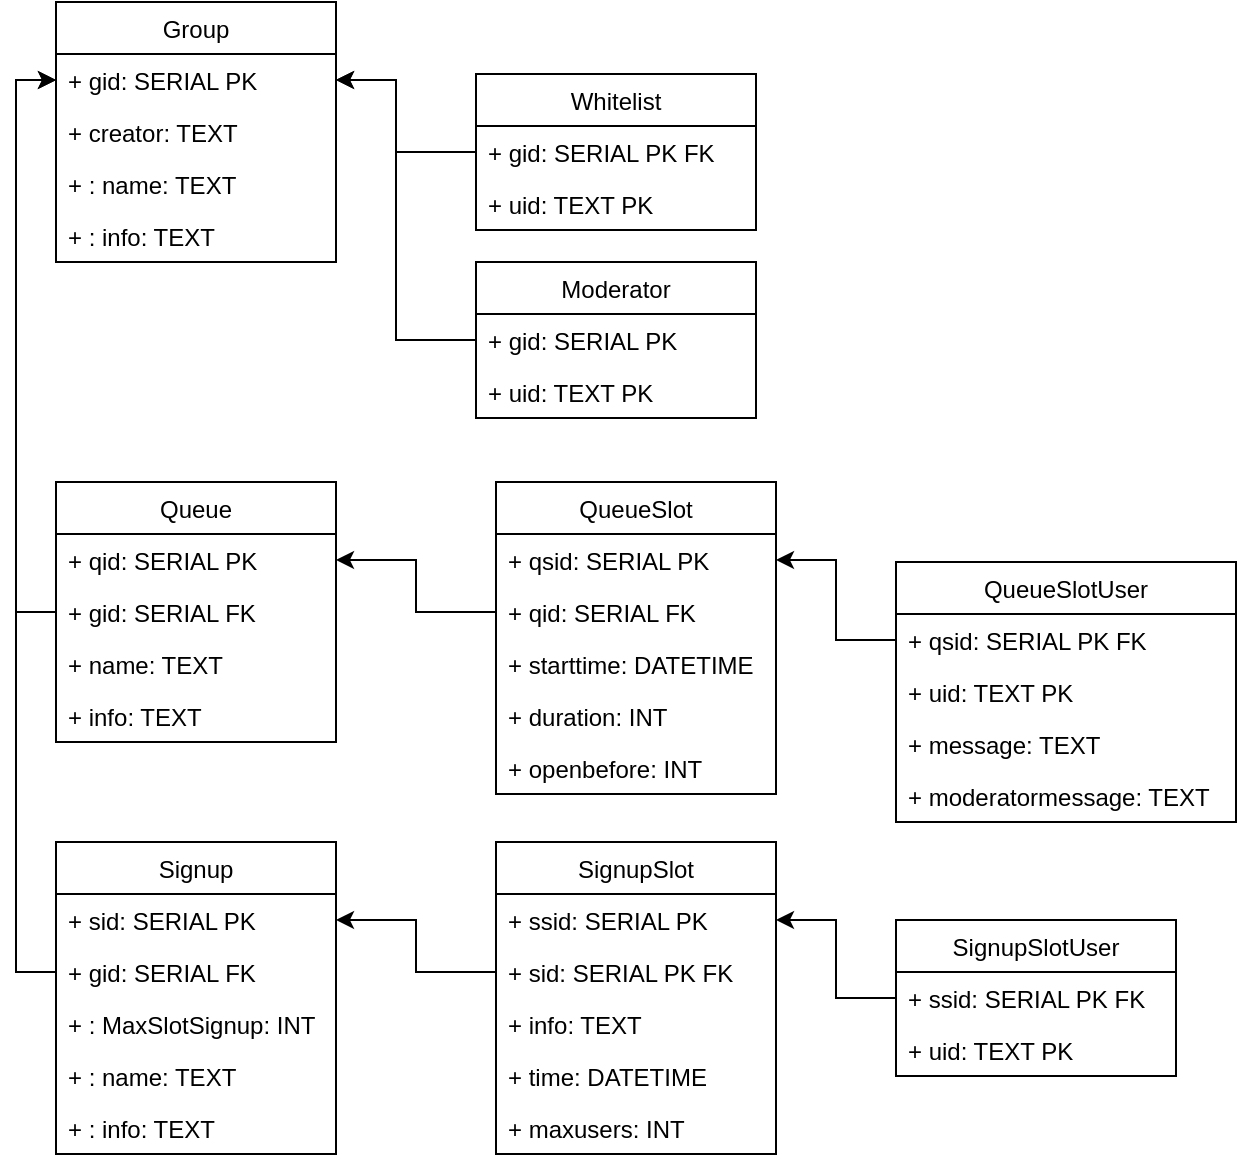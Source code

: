 <mxfile version="13.10.0"><diagram id="rJSE0SQ_Jdd7Mxg3wCoJ" name="Page-1"><mxGraphModel dx="1662" dy="813" grid="1" gridSize="10" guides="1" tooltips="1" connect="1" arrows="1" fold="1" page="1" pageScale="1" pageWidth="850" pageHeight="1100" math="0" shadow="0"><root><mxCell id="0"/><mxCell id="1" parent="0"/><mxCell id="0Ol0z-Fdgmf771WEPEDq-5" value="Moderator" style="swimlane;fontStyle=0;childLayout=stackLayout;horizontal=1;startSize=26;fillColor=none;horizontalStack=0;resizeParent=1;resizeParentMax=0;resizeLast=0;collapsible=1;marginBottom=0;" vertex="1" parent="1"><mxGeometry x="310" y="170" width="140" height="78" as="geometry"/></mxCell><mxCell id="0Ol0z-Fdgmf771WEPEDq-6" value="+ gid: SERIAL PK" style="text;strokeColor=none;fillColor=none;align=left;verticalAlign=top;spacingLeft=4;spacingRight=4;overflow=hidden;rotatable=0;points=[[0,0.5],[1,0.5]];portConstraint=eastwest;" vertex="1" parent="0Ol0z-Fdgmf771WEPEDq-5"><mxGeometry y="26" width="140" height="26" as="geometry"/></mxCell><mxCell id="0Ol0z-Fdgmf771WEPEDq-7" value="+ uid: TEXT PK" style="text;strokeColor=none;fillColor=none;align=left;verticalAlign=top;spacingLeft=4;spacingRight=4;overflow=hidden;rotatable=0;points=[[0,0.5],[1,0.5]];portConstraint=eastwest;" vertex="1" parent="0Ol0z-Fdgmf771WEPEDq-5"><mxGeometry y="52" width="140" height="26" as="geometry"/></mxCell><mxCell id="0Ol0z-Fdgmf771WEPEDq-10" value="SignupSlotUser" style="swimlane;fontStyle=0;childLayout=stackLayout;horizontal=1;startSize=26;fillColor=none;horizontalStack=0;resizeParent=1;resizeParentMax=0;resizeLast=0;collapsible=1;marginBottom=0;" vertex="1" parent="1"><mxGeometry x="520" y="499" width="140" height="78" as="geometry"/></mxCell><mxCell id="0Ol0z-Fdgmf771WEPEDq-11" value="+ ssid: SERIAL PK FK" style="text;strokeColor=none;fillColor=none;align=left;verticalAlign=top;spacingLeft=4;spacingRight=4;overflow=hidden;rotatable=0;points=[[0,0.5],[1,0.5]];portConstraint=eastwest;" vertex="1" parent="0Ol0z-Fdgmf771WEPEDq-10"><mxGeometry y="26" width="140" height="26" as="geometry"/></mxCell><mxCell id="0Ol0z-Fdgmf771WEPEDq-12" value="+ uid: TEXT PK" style="text;strokeColor=none;fillColor=none;align=left;verticalAlign=top;spacingLeft=4;spacingRight=4;overflow=hidden;rotatable=0;points=[[0,0.5],[1,0.5]];portConstraint=eastwest;" vertex="1" parent="0Ol0z-Fdgmf771WEPEDq-10"><mxGeometry y="52" width="140" height="26" as="geometry"/></mxCell><mxCell id="0Ol0z-Fdgmf771WEPEDq-16" value="Whitelist" style="swimlane;fontStyle=0;childLayout=stackLayout;horizontal=1;startSize=26;fillColor=none;horizontalStack=0;resizeParent=1;resizeParentMax=0;resizeLast=0;collapsible=1;marginBottom=0;" vertex="1" parent="1"><mxGeometry x="310" y="76" width="140" height="78" as="geometry"/></mxCell><mxCell id="0Ol0z-Fdgmf771WEPEDq-17" value="+ gid: SERIAL PK FK" style="text;strokeColor=none;fillColor=none;align=left;verticalAlign=top;spacingLeft=4;spacingRight=4;overflow=hidden;rotatable=0;points=[[0,0.5],[1,0.5]];portConstraint=eastwest;" vertex="1" parent="0Ol0z-Fdgmf771WEPEDq-16"><mxGeometry y="26" width="140" height="26" as="geometry"/></mxCell><mxCell id="0Ol0z-Fdgmf771WEPEDq-18" value="+ uid: TEXT PK" style="text;strokeColor=none;fillColor=none;align=left;verticalAlign=top;spacingLeft=4;spacingRight=4;overflow=hidden;rotatable=0;points=[[0,0.5],[1,0.5]];portConstraint=eastwest;" vertex="1" parent="0Ol0z-Fdgmf771WEPEDq-16"><mxGeometry y="52" width="140" height="26" as="geometry"/></mxCell><mxCell id="0Ol0z-Fdgmf771WEPEDq-27" value="Group" style="swimlane;fontStyle=0;childLayout=stackLayout;horizontal=1;startSize=26;fillColor=none;horizontalStack=0;resizeParent=1;resizeParentMax=0;resizeLast=0;collapsible=1;marginBottom=0;" vertex="1" parent="1"><mxGeometry x="100" y="40" width="140" height="130" as="geometry"/></mxCell><mxCell id="0Ol0z-Fdgmf771WEPEDq-28" value="+ gid: SERIAL PK" style="text;strokeColor=none;fillColor=none;align=left;verticalAlign=top;spacingLeft=4;spacingRight=4;overflow=hidden;rotatable=0;points=[[0,0.5],[1,0.5]];portConstraint=eastwest;" vertex="1" parent="0Ol0z-Fdgmf771WEPEDq-27"><mxGeometry y="26" width="140" height="26" as="geometry"/></mxCell><mxCell id="0Ol0z-Fdgmf771WEPEDq-29" value="+ creator: TEXT" style="text;strokeColor=none;fillColor=none;align=left;verticalAlign=top;spacingLeft=4;spacingRight=4;overflow=hidden;rotatable=0;points=[[0,0.5],[1,0.5]];portConstraint=eastwest;" vertex="1" parent="0Ol0z-Fdgmf771WEPEDq-27"><mxGeometry y="52" width="140" height="26" as="geometry"/></mxCell><mxCell id="0Ol0z-Fdgmf771WEPEDq-30" value="+ : name: TEXT&#xA;" style="text;strokeColor=none;fillColor=none;align=left;verticalAlign=top;spacingLeft=4;spacingRight=4;overflow=hidden;rotatable=0;points=[[0,0.5],[1,0.5]];portConstraint=eastwest;" vertex="1" parent="0Ol0z-Fdgmf771WEPEDq-27"><mxGeometry y="78" width="140" height="26" as="geometry"/></mxCell><mxCell id="0Ol0z-Fdgmf771WEPEDq-31" value="+ : info: TEXT&#xA;&#xA;&#xA;" style="text;strokeColor=none;fillColor=none;align=left;verticalAlign=top;spacingLeft=4;spacingRight=4;overflow=hidden;rotatable=0;points=[[0,0.5],[1,0.5]];portConstraint=eastwest;" vertex="1" parent="0Ol0z-Fdgmf771WEPEDq-27"><mxGeometry y="104" width="140" height="26" as="geometry"/></mxCell><mxCell id="0Ol0z-Fdgmf771WEPEDq-32" value="Signup" style="swimlane;fontStyle=0;childLayout=stackLayout;horizontal=1;startSize=26;fillColor=none;horizontalStack=0;resizeParent=1;resizeParentMax=0;resizeLast=0;collapsible=1;marginBottom=0;" vertex="1" parent="1"><mxGeometry x="100" y="460" width="140" height="156" as="geometry"/></mxCell><mxCell id="0Ol0z-Fdgmf771WEPEDq-33" value="+ sid: SERIAL PK" style="text;strokeColor=none;fillColor=none;align=left;verticalAlign=top;spacingLeft=4;spacingRight=4;overflow=hidden;rotatable=0;points=[[0,0.5],[1,0.5]];portConstraint=eastwest;" vertex="1" parent="0Ol0z-Fdgmf771WEPEDq-32"><mxGeometry y="26" width="140" height="26" as="geometry"/></mxCell><mxCell id="0Ol0z-Fdgmf771WEPEDq-37" value="+ gid: SERIAL FK" style="text;strokeColor=none;fillColor=none;align=left;verticalAlign=top;spacingLeft=4;spacingRight=4;overflow=hidden;rotatable=0;points=[[0,0.5],[1,0.5]];portConstraint=eastwest;" vertex="1" parent="0Ol0z-Fdgmf771WEPEDq-32"><mxGeometry y="52" width="140" height="26" as="geometry"/></mxCell><mxCell id="0Ol0z-Fdgmf771WEPEDq-46" value="+ : MaxSlotSignup: INT&#xA;" style="text;strokeColor=none;fillColor=none;align=left;verticalAlign=top;spacingLeft=4;spacingRight=4;overflow=hidden;rotatable=0;points=[[0,0.5],[1,0.5]];portConstraint=eastwest;" vertex="1" parent="0Ol0z-Fdgmf771WEPEDq-32"><mxGeometry y="78" width="140" height="26" as="geometry"/></mxCell><mxCell id="0Ol0z-Fdgmf771WEPEDq-35" value="+ : name: TEXT&#xA;" style="text;strokeColor=none;fillColor=none;align=left;verticalAlign=top;spacingLeft=4;spacingRight=4;overflow=hidden;rotatable=0;points=[[0,0.5],[1,0.5]];portConstraint=eastwest;" vertex="1" parent="0Ol0z-Fdgmf771WEPEDq-32"><mxGeometry y="104" width="140" height="26" as="geometry"/></mxCell><mxCell id="0Ol0z-Fdgmf771WEPEDq-36" value="+ : info: TEXT&#xA;&#xA;&#xA;" style="text;strokeColor=none;fillColor=none;align=left;verticalAlign=top;spacingLeft=4;spacingRight=4;overflow=hidden;rotatable=0;points=[[0,0.5],[1,0.5]];portConstraint=eastwest;" vertex="1" parent="0Ol0z-Fdgmf771WEPEDq-32"><mxGeometry y="130" width="140" height="26" as="geometry"/></mxCell><mxCell id="0Ol0z-Fdgmf771WEPEDq-38" value="SignupSlot" style="swimlane;fontStyle=0;childLayout=stackLayout;horizontal=1;startSize=26;fillColor=none;horizontalStack=0;resizeParent=1;resizeParentMax=0;resizeLast=0;collapsible=1;marginBottom=0;" vertex="1" parent="1"><mxGeometry x="320" y="460" width="140" height="156" as="geometry"/></mxCell><mxCell id="0Ol0z-Fdgmf771WEPEDq-40" value="+ ssid: SERIAL PK" style="text;strokeColor=none;fillColor=none;align=left;verticalAlign=top;spacingLeft=4;spacingRight=4;overflow=hidden;rotatable=0;points=[[0,0.5],[1,0.5]];portConstraint=eastwest;" vertex="1" parent="0Ol0z-Fdgmf771WEPEDq-38"><mxGeometry y="26" width="140" height="26" as="geometry"/></mxCell><mxCell id="0Ol0z-Fdgmf771WEPEDq-39" value="+ sid: SERIAL PK FK" style="text;strokeColor=none;fillColor=none;align=left;verticalAlign=top;spacingLeft=4;spacingRight=4;overflow=hidden;rotatable=0;points=[[0,0.5],[1,0.5]];portConstraint=eastwest;" vertex="1" parent="0Ol0z-Fdgmf771WEPEDq-38"><mxGeometry y="52" width="140" height="26" as="geometry"/></mxCell><mxCell id="0Ol0z-Fdgmf771WEPEDq-41" value="+ info: TEXT" style="text;strokeColor=none;fillColor=none;align=left;verticalAlign=top;spacingLeft=4;spacingRight=4;overflow=hidden;rotatable=0;points=[[0,0.5],[1,0.5]];portConstraint=eastwest;" vertex="1" parent="0Ol0z-Fdgmf771WEPEDq-38"><mxGeometry y="78" width="140" height="26" as="geometry"/></mxCell><mxCell id="0Ol0z-Fdgmf771WEPEDq-44" value="+ time: DATETIME" style="text;strokeColor=none;fillColor=none;align=left;verticalAlign=top;spacingLeft=4;spacingRight=4;overflow=hidden;rotatable=0;points=[[0,0.5],[1,0.5]];portConstraint=eastwest;" vertex="1" parent="0Ol0z-Fdgmf771WEPEDq-38"><mxGeometry y="104" width="140" height="26" as="geometry"/></mxCell><mxCell id="0Ol0z-Fdgmf771WEPEDq-45" value="+ maxusers: INT" style="text;strokeColor=none;fillColor=none;align=left;verticalAlign=top;spacingLeft=4;spacingRight=4;overflow=hidden;rotatable=0;points=[[0,0.5],[1,0.5]];portConstraint=eastwest;" vertex="1" parent="0Ol0z-Fdgmf771WEPEDq-38"><mxGeometry y="130" width="140" height="26" as="geometry"/></mxCell><mxCell id="0Ol0z-Fdgmf771WEPEDq-48" value="Queue" style="swimlane;fontStyle=0;childLayout=stackLayout;horizontal=1;startSize=26;fillColor=none;horizontalStack=0;resizeParent=1;resizeParentMax=0;resizeLast=0;collapsible=1;marginBottom=0;" vertex="1" parent="1"><mxGeometry x="100" y="280" width="140" height="130" as="geometry"/></mxCell><mxCell id="0Ol0z-Fdgmf771WEPEDq-49" value="+ qid: SERIAL PK" style="text;strokeColor=none;fillColor=none;align=left;verticalAlign=top;spacingLeft=4;spacingRight=4;overflow=hidden;rotatable=0;points=[[0,0.5],[1,0.5]];portConstraint=eastwest;" vertex="1" parent="0Ol0z-Fdgmf771WEPEDq-48"><mxGeometry y="26" width="140" height="26" as="geometry"/></mxCell><mxCell id="0Ol0z-Fdgmf771WEPEDq-52" value="+ gid: SERIAL FK" style="text;strokeColor=none;fillColor=none;align=left;verticalAlign=top;spacingLeft=4;spacingRight=4;overflow=hidden;rotatable=0;points=[[0,0.5],[1,0.5]];portConstraint=eastwest;" vertex="1" parent="0Ol0z-Fdgmf771WEPEDq-48"><mxGeometry y="52" width="140" height="26" as="geometry"/></mxCell><mxCell id="0Ol0z-Fdgmf771WEPEDq-50" value="+ name: TEXT" style="text;strokeColor=none;fillColor=none;align=left;verticalAlign=top;spacingLeft=4;spacingRight=4;overflow=hidden;rotatable=0;points=[[0,0.5],[1,0.5]];portConstraint=eastwest;" vertex="1" parent="0Ol0z-Fdgmf771WEPEDq-48"><mxGeometry y="78" width="140" height="26" as="geometry"/></mxCell><mxCell id="0Ol0z-Fdgmf771WEPEDq-51" value="+ info: TEXT" style="text;strokeColor=none;fillColor=none;align=left;verticalAlign=top;spacingLeft=4;spacingRight=4;overflow=hidden;rotatable=0;points=[[0,0.5],[1,0.5]];portConstraint=eastwest;" vertex="1" parent="0Ol0z-Fdgmf771WEPEDq-48"><mxGeometry y="104" width="140" height="26" as="geometry"/></mxCell><mxCell id="0Ol0z-Fdgmf771WEPEDq-57" value="QueueSlot" style="swimlane;fontStyle=0;childLayout=stackLayout;horizontal=1;startSize=26;fillColor=none;horizontalStack=0;resizeParent=1;resizeParentMax=0;resizeLast=0;collapsible=1;marginBottom=0;" vertex="1" parent="1"><mxGeometry x="320" y="280" width="140" height="156" as="geometry"/></mxCell><mxCell id="0Ol0z-Fdgmf771WEPEDq-58" value="+ qsid: SERIAL PK" style="text;strokeColor=none;fillColor=none;align=left;verticalAlign=top;spacingLeft=4;spacingRight=4;overflow=hidden;rotatable=0;points=[[0,0.5],[1,0.5]];portConstraint=eastwest;" vertex="1" parent="0Ol0z-Fdgmf771WEPEDq-57"><mxGeometry y="26" width="140" height="26" as="geometry"/></mxCell><mxCell id="0Ol0z-Fdgmf771WEPEDq-61" value="+ qid: SERIAL FK" style="text;strokeColor=none;fillColor=none;align=left;verticalAlign=top;spacingLeft=4;spacingRight=4;overflow=hidden;rotatable=0;points=[[0,0.5],[1,0.5]];portConstraint=eastwest;" vertex="1" parent="0Ol0z-Fdgmf771WEPEDq-57"><mxGeometry y="52" width="140" height="26" as="geometry"/></mxCell><mxCell id="0Ol0z-Fdgmf771WEPEDq-59" value="+ starttime: DATETIME" style="text;strokeColor=none;fillColor=none;align=left;verticalAlign=top;spacingLeft=4;spacingRight=4;overflow=hidden;rotatable=0;points=[[0,0.5],[1,0.5]];portConstraint=eastwest;" vertex="1" parent="0Ol0z-Fdgmf771WEPEDq-57"><mxGeometry y="78" width="140" height="26" as="geometry"/></mxCell><mxCell id="0Ol0z-Fdgmf771WEPEDq-60" value="+ duration: INT" style="text;strokeColor=none;fillColor=none;align=left;verticalAlign=top;spacingLeft=4;spacingRight=4;overflow=hidden;rotatable=0;points=[[0,0.5],[1,0.5]];portConstraint=eastwest;" vertex="1" parent="0Ol0z-Fdgmf771WEPEDq-57"><mxGeometry y="104" width="140" height="26" as="geometry"/></mxCell><mxCell id="0Ol0z-Fdgmf771WEPEDq-65" value="+ openbefore: INT" style="text;strokeColor=none;fillColor=none;align=left;verticalAlign=top;spacingLeft=4;spacingRight=4;overflow=hidden;rotatable=0;points=[[0,0.5],[1,0.5]];portConstraint=eastwest;" vertex="1" parent="0Ol0z-Fdgmf771WEPEDq-57"><mxGeometry y="130" width="140" height="26" as="geometry"/></mxCell><mxCell id="0Ol0z-Fdgmf771WEPEDq-66" value="QueueSlotUser" style="swimlane;fontStyle=0;childLayout=stackLayout;horizontal=1;startSize=26;fillColor=none;horizontalStack=0;resizeParent=1;resizeParentMax=0;resizeLast=0;collapsible=1;marginBottom=0;" vertex="1" parent="1"><mxGeometry x="520" y="320" width="170" height="130" as="geometry"/></mxCell><mxCell id="0Ol0z-Fdgmf771WEPEDq-67" value="+ qsid: SERIAL PK FK" style="text;strokeColor=none;fillColor=none;align=left;verticalAlign=top;spacingLeft=4;spacingRight=4;overflow=hidden;rotatable=0;points=[[0,0.5],[1,0.5]];portConstraint=eastwest;" vertex="1" parent="0Ol0z-Fdgmf771WEPEDq-66"><mxGeometry y="26" width="170" height="26" as="geometry"/></mxCell><mxCell id="0Ol0z-Fdgmf771WEPEDq-68" value="+ uid: TEXT PK" style="text;strokeColor=none;fillColor=none;align=left;verticalAlign=top;spacingLeft=4;spacingRight=4;overflow=hidden;rotatable=0;points=[[0,0.5],[1,0.5]];portConstraint=eastwest;" vertex="1" parent="0Ol0z-Fdgmf771WEPEDq-66"><mxGeometry y="52" width="170" height="26" as="geometry"/></mxCell><mxCell id="0Ol0z-Fdgmf771WEPEDq-64" value="+ message: TEXT" style="text;strokeColor=none;fillColor=none;align=left;verticalAlign=top;spacingLeft=4;spacingRight=4;overflow=hidden;rotatable=0;points=[[0,0.5],[1,0.5]];portConstraint=eastwest;" vertex="1" parent="0Ol0z-Fdgmf771WEPEDq-66"><mxGeometry y="78" width="170" height="26" as="geometry"/></mxCell><mxCell id="0Ol0z-Fdgmf771WEPEDq-70" value="+ moderatormessage: TEXT" style="text;strokeColor=none;fillColor=none;align=left;verticalAlign=top;spacingLeft=4;spacingRight=4;overflow=hidden;rotatable=0;points=[[0,0.5],[1,0.5]];portConstraint=eastwest;" vertex="1" parent="0Ol0z-Fdgmf771WEPEDq-66"><mxGeometry y="104" width="170" height="26" as="geometry"/></mxCell><mxCell id="0Ol0z-Fdgmf771WEPEDq-75" style="edgeStyle=orthogonalEdgeStyle;rounded=0;orthogonalLoop=1;jettySize=auto;html=1;exitX=0;exitY=0.5;exitDx=0;exitDy=0;entryX=1;entryY=0.5;entryDx=0;entryDy=0;" edge="1" parent="1" source="0Ol0z-Fdgmf771WEPEDq-17" target="0Ol0z-Fdgmf771WEPEDq-28"><mxGeometry relative="1" as="geometry"><Array as="points"><mxPoint x="270" y="115"/><mxPoint x="270" y="79"/></Array></mxGeometry></mxCell><mxCell id="0Ol0z-Fdgmf771WEPEDq-77" style="edgeStyle=orthogonalEdgeStyle;rounded=0;orthogonalLoop=1;jettySize=auto;html=1;entryX=1;entryY=0.5;entryDx=0;entryDy=0;" edge="1" parent="1" source="0Ol0z-Fdgmf771WEPEDq-5" target="0Ol0z-Fdgmf771WEPEDq-28"><mxGeometry relative="1" as="geometry"><mxPoint x="310" y="209" as="sourcePoint"/><mxPoint x="240" y="79" as="targetPoint"/><Array as="points"><mxPoint x="270" y="209"/><mxPoint x="270" y="79"/></Array></mxGeometry></mxCell><mxCell id="0Ol0z-Fdgmf771WEPEDq-79" style="edgeStyle=orthogonalEdgeStyle;rounded=0;orthogonalLoop=1;jettySize=auto;html=1;exitX=0;exitY=0.5;exitDx=0;exitDy=0;entryX=0;entryY=0.5;entryDx=0;entryDy=0;" edge="1" parent="1" source="0Ol0z-Fdgmf771WEPEDq-52" target="0Ol0z-Fdgmf771WEPEDq-28"><mxGeometry relative="1" as="geometry"/></mxCell><mxCell id="0Ol0z-Fdgmf771WEPEDq-80" style="edgeStyle=orthogonalEdgeStyle;rounded=0;orthogonalLoop=1;jettySize=auto;html=1;exitX=0;exitY=0.5;exitDx=0;exitDy=0;entryX=1;entryY=0.5;entryDx=0;entryDy=0;" edge="1" parent="1" source="0Ol0z-Fdgmf771WEPEDq-61" target="0Ol0z-Fdgmf771WEPEDq-49"><mxGeometry relative="1" as="geometry"/></mxCell><mxCell id="0Ol0z-Fdgmf771WEPEDq-81" style="edgeStyle=orthogonalEdgeStyle;rounded=0;orthogonalLoop=1;jettySize=auto;html=1;exitX=0;exitY=0.5;exitDx=0;exitDy=0;entryX=1;entryY=0.5;entryDx=0;entryDy=0;" edge="1" parent="1" source="0Ol0z-Fdgmf771WEPEDq-67" target="0Ol0z-Fdgmf771WEPEDq-58"><mxGeometry relative="1" as="geometry"/></mxCell><mxCell id="0Ol0z-Fdgmf771WEPEDq-82" style="edgeStyle=orthogonalEdgeStyle;rounded=0;orthogonalLoop=1;jettySize=auto;html=1;exitX=0;exitY=0.5;exitDx=0;exitDy=0;entryX=0;entryY=0.5;entryDx=0;entryDy=0;" edge="1" parent="1" source="0Ol0z-Fdgmf771WEPEDq-37" target="0Ol0z-Fdgmf771WEPEDq-28"><mxGeometry relative="1" as="geometry"/></mxCell><mxCell id="0Ol0z-Fdgmf771WEPEDq-84" style="edgeStyle=orthogonalEdgeStyle;rounded=0;orthogonalLoop=1;jettySize=auto;html=1;exitX=0;exitY=0.5;exitDx=0;exitDy=0;entryX=1;entryY=0.25;entryDx=0;entryDy=0;" edge="1" parent="1" source="0Ol0z-Fdgmf771WEPEDq-39" target="0Ol0z-Fdgmf771WEPEDq-32"><mxGeometry relative="1" as="geometry"/></mxCell><mxCell id="0Ol0z-Fdgmf771WEPEDq-85" style="edgeStyle=orthogonalEdgeStyle;rounded=0;orthogonalLoop=1;jettySize=auto;html=1;exitX=0;exitY=0.5;exitDx=0;exitDy=0;entryX=1;entryY=0.5;entryDx=0;entryDy=0;" edge="1" parent="1" source="0Ol0z-Fdgmf771WEPEDq-11" target="0Ol0z-Fdgmf771WEPEDq-40"><mxGeometry relative="1" as="geometry"/></mxCell></root></mxGraphModel></diagram></mxfile>